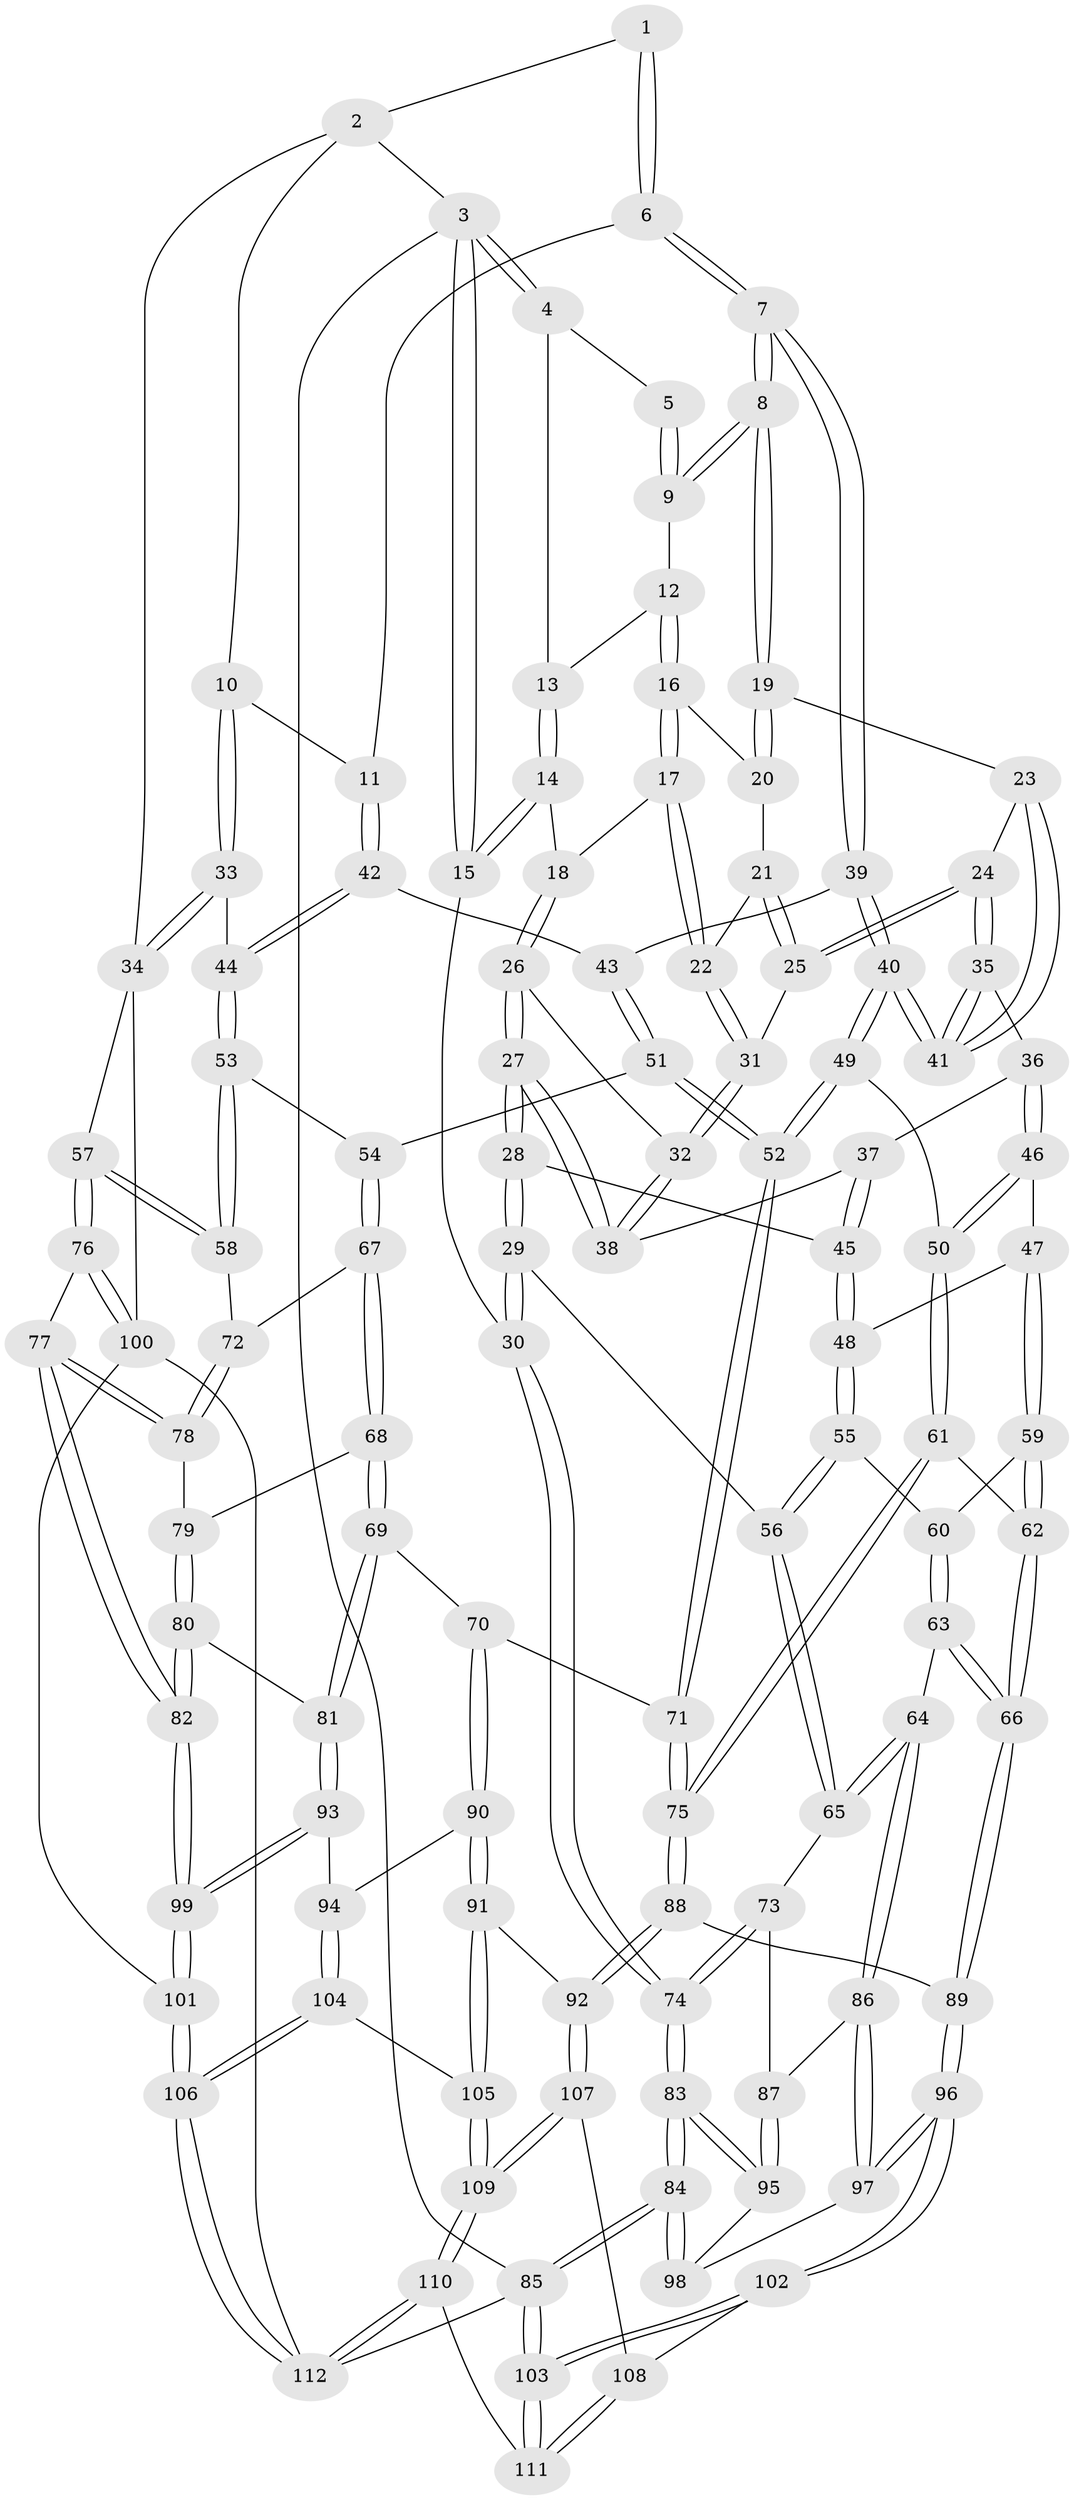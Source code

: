 // Generated by graph-tools (version 1.1) at 2025/11/02/27/25 16:11:59]
// undirected, 112 vertices, 276 edges
graph export_dot {
graph [start="1"]
  node [color=gray90,style=filled];
  1 [pos="+0.5590044409769207+0"];
  2 [pos="+0.8011221867624236+0"];
  3 [pos="+0+0"];
  4 [pos="+0.23029661359165504+0"];
  5 [pos="+0.5459940813995907+0"];
  6 [pos="+0.6561110094928434+0.17961579752737422"];
  7 [pos="+0.5756709017184118+0.2152471194304363"];
  8 [pos="+0.5441662526149639+0.20916671312285134"];
  9 [pos="+0.47090374837031757+0.03679024182381746"];
  10 [pos="+0.8087842888227731+0.14930753944294411"];
  11 [pos="+0.7493397475467555+0.18521565361558065"];
  12 [pos="+0.3598314647343179+0.07412812814055249"];
  13 [pos="+0.25186675583160917+0"];
  14 [pos="+0.18736645596698454+0.15622223563203558"];
  15 [pos="+0+0.16094252688999847"];
  16 [pos="+0.35137338520393435+0.13210548130845504"];
  17 [pos="+0.22685963007553034+0.1836514411325501"];
  18 [pos="+0.2218815442272484+0.1822283178088292"];
  19 [pos="+0.5055830573408672+0.21766451304660508"];
  20 [pos="+0.3902739912497351+0.16293674298531916"];
  21 [pos="+0.3522699993965721+0.2290158870667365"];
  22 [pos="+0.25967500309704855+0.2302564551183514"];
  23 [pos="+0.4614519566416015+0.2609287686317855"];
  24 [pos="+0.41691586546462617+0.29823315693687474"];
  25 [pos="+0.36719983755553964+0.2832254264137077"];
  26 [pos="+0.16662903221511094+0.3196253207557298"];
  27 [pos="+0.14422617137776986+0.3658958363469332"];
  28 [pos="+0.12583436758818717+0.3842493092114363"];
  29 [pos="+0.03590275544219678+0.41731435107595055"];
  30 [pos="+0+0.41205970481429927"];
  31 [pos="+0.28646083331358313+0.28390171017630156"];
  32 [pos="+0.28563779459836874+0.28803663706800847"];
  33 [pos="+1+0.18994674326544428"];
  34 [pos="+1+0.157311340309153"];
  35 [pos="+0.39983403997140293+0.3695518107500333"];
  36 [pos="+0.34326245334199657+0.39927743591385184"];
  37 [pos="+0.30886640674864546+0.38858893625901897"];
  38 [pos="+0.2805839987392072+0.3242567159708012"];
  39 [pos="+0.5806548622759437+0.3421951258389166"];
  40 [pos="+0.519539221163899+0.4692836667280361"];
  41 [pos="+0.497381241230351+0.4482766950077835"];
  42 [pos="+0.7780522581018258+0.35077894861779274"];
  43 [pos="+0.7023840182499411+0.41436860356770566"];
  44 [pos="+0.87371931182915+0.4251227469150231"];
  45 [pos="+0.2542273932345024+0.4247719274058497"];
  46 [pos="+0.3555123882106272+0.4788589457898787"];
  47 [pos="+0.3401117709521542+0.4929387600705628"];
  48 [pos="+0.25667048646600743+0.4905440343569945"];
  49 [pos="+0.520040516283051+0.4749303261895663"];
  50 [pos="+0.4644373222193218+0.5165055558112587"];
  51 [pos="+0.6836820330293558+0.4974480093755671"];
  52 [pos="+0.6094203692619988+0.5327064662638209"];
  53 [pos="+0.8778332679713469+0.44714363982613425"];
  54 [pos="+0.7483303456734279+0.5249901794352132"];
  55 [pos="+0.2393193980677827+0.5144559156310908"];
  56 [pos="+0.19416059198199903+0.53347617393644"];
  57 [pos="+1+0.598415685519004"];
  58 [pos="+0.9353214551139704+0.5191101173496403"];
  59 [pos="+0.33032637315483837+0.5543132376728017"];
  60 [pos="+0.28986300747763116+0.5586027750321635"];
  61 [pos="+0.41987363802870215+0.6254194555230237"];
  62 [pos="+0.38954431385849925+0.6267375557456752"];
  63 [pos="+0.24629529347059714+0.6665424244060345"];
  64 [pos="+0.24118248863047792+0.6653759981285715"];
  65 [pos="+0.19444638828273939+0.6243575639547357"];
  66 [pos="+0.2844872375019332+0.6870605551088212"];
  67 [pos="+0.7764059056490978+0.6002146314789609"];
  68 [pos="+0.7747950684626976+0.6079009976785574"];
  69 [pos="+0.6859780025471145+0.6541308630365922"];
  70 [pos="+0.6579548360430065+0.6515079891792739"];
  71 [pos="+0.6136975236927462+0.6131032521925438"];
  72 [pos="+0.8956080407004069+0.5568340048467213"];
  73 [pos="+0.08340079783164175+0.6411178660587328"];
  74 [pos="+0+0.5833339895466487"];
  75 [pos="+0.48904222831117594+0.7043013589759533"];
  76 [pos="+1+0.617633153227448"];
  77 [pos="+0.8899060430549491+0.7294083778331395"];
  78 [pos="+0.8637274265859597+0.6587363684259606"];
  79 [pos="+0.7762056494275728+0.6100393317655671"];
  80 [pos="+0.7936859893995398+0.725657881831718"];
  81 [pos="+0.7193989191511183+0.6942626283994993"];
  82 [pos="+0.8422505556640841+0.7893980677856028"];
  83 [pos="+0+0.7768133263177684"];
  84 [pos="+0+0.7847283255181281"];
  85 [pos="+0+1"];
  86 [pos="+0.1868617076367973+0.720812504293329"];
  87 [pos="+0.12184342406725676+0.7106755935541957"];
  88 [pos="+0.4925734259943098+0.7940785450113715"];
  89 [pos="+0.31560493500044184+0.8178146779652228"];
  90 [pos="+0.632865067589852+0.8093957585856159"];
  91 [pos="+0.5326083300172205+0.8172238032438776"];
  92 [pos="+0.5073986057111449+0.8097557603598603"];
  93 [pos="+0.692229659894772+0.8233696319393208"];
  94 [pos="+0.6768873111898843+0.827709411811033"];
  95 [pos="+0.11532780185547346+0.742967357295003"];
  96 [pos="+0.23358334710272158+0.9279861505524235"];
  97 [pos="+0.16123947967341357+0.804044464379913"];
  98 [pos="+0.150414863309116+0.7983189462905717"];
  99 [pos="+0.8375935811392009+0.8099589732512852"];
  100 [pos="+1+0.843732080019128"];
  101 [pos="+0.8861687699188352+0.899994844643004"];
  102 [pos="+0.2315217897919803+0.9371466484050498"];
  103 [pos="+0.01360516727082187+1"];
  104 [pos="+0.6790580004186862+0.8698312067158657"];
  105 [pos="+0.5860589703710286+0.9622951536376106"];
  106 [pos="+0.7706684753271685+1"];
  107 [pos="+0.4645652427913985+0.9264073522524802"];
  108 [pos="+0.44428538034098997+0.9493413795523881"];
  109 [pos="+0.5927584546348248+1"];
  110 [pos="+0.6837162668920924+1"];
  111 [pos="+0.47838087918735905+1"];
  112 [pos="+0.7674797797474424+1"];
  1 -- 2;
  1 -- 6;
  1 -- 6;
  2 -- 3;
  2 -- 10;
  2 -- 34;
  3 -- 4;
  3 -- 4;
  3 -- 15;
  3 -- 15;
  3 -- 85;
  4 -- 5;
  4 -- 13;
  5 -- 9;
  5 -- 9;
  6 -- 7;
  6 -- 7;
  6 -- 11;
  7 -- 8;
  7 -- 8;
  7 -- 39;
  7 -- 39;
  8 -- 9;
  8 -- 9;
  8 -- 19;
  8 -- 19;
  9 -- 12;
  10 -- 11;
  10 -- 33;
  10 -- 33;
  11 -- 42;
  11 -- 42;
  12 -- 13;
  12 -- 16;
  12 -- 16;
  13 -- 14;
  13 -- 14;
  14 -- 15;
  14 -- 15;
  14 -- 18;
  15 -- 30;
  16 -- 17;
  16 -- 17;
  16 -- 20;
  17 -- 18;
  17 -- 22;
  17 -- 22;
  18 -- 26;
  18 -- 26;
  19 -- 20;
  19 -- 20;
  19 -- 23;
  20 -- 21;
  21 -- 22;
  21 -- 25;
  21 -- 25;
  22 -- 31;
  22 -- 31;
  23 -- 24;
  23 -- 41;
  23 -- 41;
  24 -- 25;
  24 -- 25;
  24 -- 35;
  24 -- 35;
  25 -- 31;
  26 -- 27;
  26 -- 27;
  26 -- 32;
  27 -- 28;
  27 -- 28;
  27 -- 38;
  27 -- 38;
  28 -- 29;
  28 -- 29;
  28 -- 45;
  29 -- 30;
  29 -- 30;
  29 -- 56;
  30 -- 74;
  30 -- 74;
  31 -- 32;
  31 -- 32;
  32 -- 38;
  32 -- 38;
  33 -- 34;
  33 -- 34;
  33 -- 44;
  34 -- 57;
  34 -- 100;
  35 -- 36;
  35 -- 41;
  35 -- 41;
  36 -- 37;
  36 -- 46;
  36 -- 46;
  37 -- 38;
  37 -- 45;
  37 -- 45;
  39 -- 40;
  39 -- 40;
  39 -- 43;
  40 -- 41;
  40 -- 41;
  40 -- 49;
  40 -- 49;
  42 -- 43;
  42 -- 44;
  42 -- 44;
  43 -- 51;
  43 -- 51;
  44 -- 53;
  44 -- 53;
  45 -- 48;
  45 -- 48;
  46 -- 47;
  46 -- 50;
  46 -- 50;
  47 -- 48;
  47 -- 59;
  47 -- 59;
  48 -- 55;
  48 -- 55;
  49 -- 50;
  49 -- 52;
  49 -- 52;
  50 -- 61;
  50 -- 61;
  51 -- 52;
  51 -- 52;
  51 -- 54;
  52 -- 71;
  52 -- 71;
  53 -- 54;
  53 -- 58;
  53 -- 58;
  54 -- 67;
  54 -- 67;
  55 -- 56;
  55 -- 56;
  55 -- 60;
  56 -- 65;
  56 -- 65;
  57 -- 58;
  57 -- 58;
  57 -- 76;
  57 -- 76;
  58 -- 72;
  59 -- 60;
  59 -- 62;
  59 -- 62;
  60 -- 63;
  60 -- 63;
  61 -- 62;
  61 -- 75;
  61 -- 75;
  62 -- 66;
  62 -- 66;
  63 -- 64;
  63 -- 66;
  63 -- 66;
  64 -- 65;
  64 -- 65;
  64 -- 86;
  64 -- 86;
  65 -- 73;
  66 -- 89;
  66 -- 89;
  67 -- 68;
  67 -- 68;
  67 -- 72;
  68 -- 69;
  68 -- 69;
  68 -- 79;
  69 -- 70;
  69 -- 81;
  69 -- 81;
  70 -- 71;
  70 -- 90;
  70 -- 90;
  71 -- 75;
  71 -- 75;
  72 -- 78;
  72 -- 78;
  73 -- 74;
  73 -- 74;
  73 -- 87;
  74 -- 83;
  74 -- 83;
  75 -- 88;
  75 -- 88;
  76 -- 77;
  76 -- 100;
  76 -- 100;
  77 -- 78;
  77 -- 78;
  77 -- 82;
  77 -- 82;
  78 -- 79;
  79 -- 80;
  79 -- 80;
  80 -- 81;
  80 -- 82;
  80 -- 82;
  81 -- 93;
  81 -- 93;
  82 -- 99;
  82 -- 99;
  83 -- 84;
  83 -- 84;
  83 -- 95;
  83 -- 95;
  84 -- 85;
  84 -- 85;
  84 -- 98;
  84 -- 98;
  85 -- 103;
  85 -- 103;
  85 -- 112;
  86 -- 87;
  86 -- 97;
  86 -- 97;
  87 -- 95;
  87 -- 95;
  88 -- 89;
  88 -- 92;
  88 -- 92;
  89 -- 96;
  89 -- 96;
  90 -- 91;
  90 -- 91;
  90 -- 94;
  91 -- 92;
  91 -- 105;
  91 -- 105;
  92 -- 107;
  92 -- 107;
  93 -- 94;
  93 -- 99;
  93 -- 99;
  94 -- 104;
  94 -- 104;
  95 -- 98;
  96 -- 97;
  96 -- 97;
  96 -- 102;
  96 -- 102;
  97 -- 98;
  99 -- 101;
  99 -- 101;
  100 -- 101;
  100 -- 112;
  101 -- 106;
  101 -- 106;
  102 -- 103;
  102 -- 103;
  102 -- 108;
  103 -- 111;
  103 -- 111;
  104 -- 105;
  104 -- 106;
  104 -- 106;
  105 -- 109;
  105 -- 109;
  106 -- 112;
  106 -- 112;
  107 -- 108;
  107 -- 109;
  107 -- 109;
  108 -- 111;
  108 -- 111;
  109 -- 110;
  109 -- 110;
  110 -- 111;
  110 -- 112;
  110 -- 112;
}
